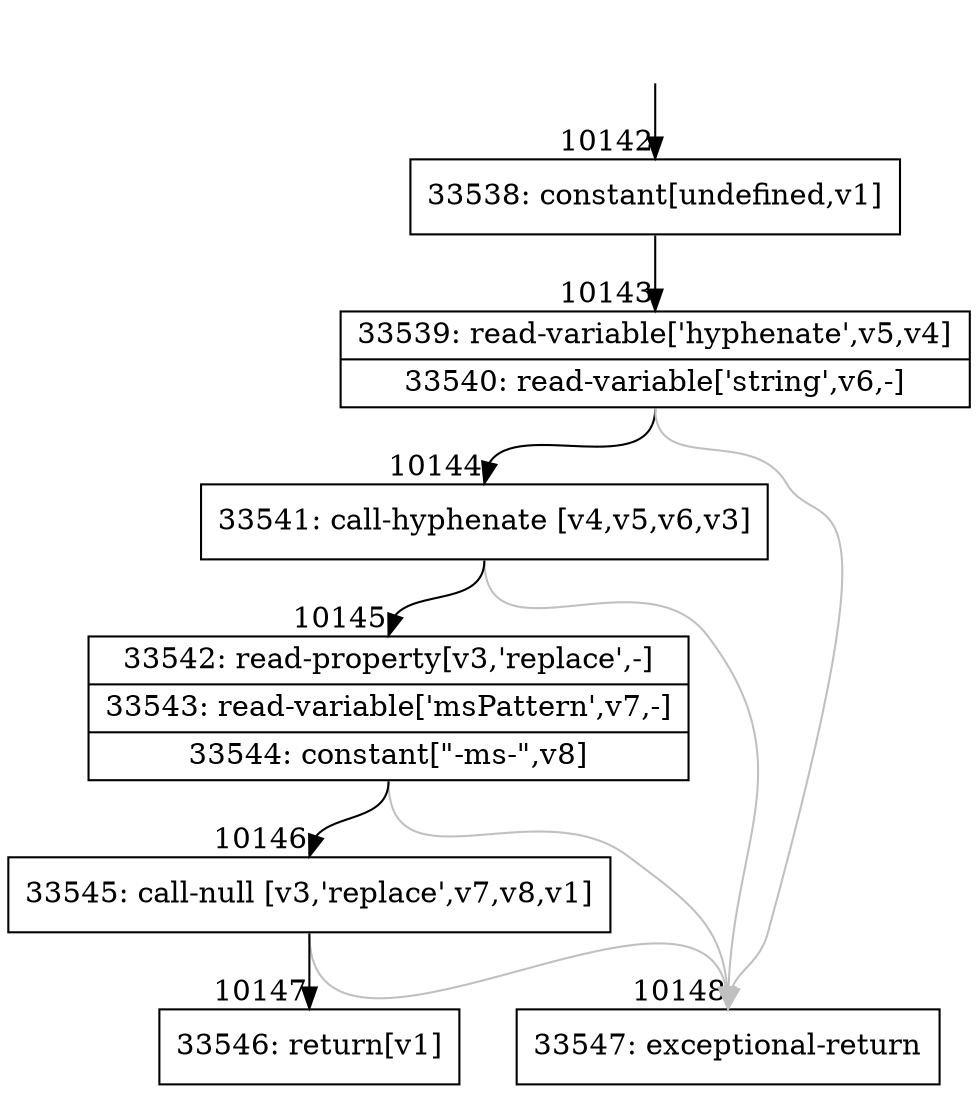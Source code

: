 digraph {
rankdir="TD"
BB_entry764[shape=none,label=""];
BB_entry764 -> BB10142 [tailport=s, headport=n, headlabel="    10142"]
BB10142 [shape=record label="{33538: constant[undefined,v1]}" ] 
BB10142 -> BB10143 [tailport=s, headport=n, headlabel="      10143"]
BB10143 [shape=record label="{33539: read-variable['hyphenate',v5,v4]|33540: read-variable['string',v6,-]}" ] 
BB10143 -> BB10144 [tailport=s, headport=n, headlabel="      10144"]
BB10143 -> BB10148 [tailport=s, headport=n, color=gray, headlabel="      10148"]
BB10144 [shape=record label="{33541: call-hyphenate [v4,v5,v6,v3]}" ] 
BB10144 -> BB10145 [tailport=s, headport=n, headlabel="      10145"]
BB10144 -> BB10148 [tailport=s, headport=n, color=gray]
BB10145 [shape=record label="{33542: read-property[v3,'replace',-]|33543: read-variable['msPattern',v7,-]|33544: constant[\"-ms-\",v8]}" ] 
BB10145 -> BB10146 [tailport=s, headport=n, headlabel="      10146"]
BB10145 -> BB10148 [tailport=s, headport=n, color=gray]
BB10146 [shape=record label="{33545: call-null [v3,'replace',v7,v8,v1]}" ] 
BB10146 -> BB10147 [tailport=s, headport=n, headlabel="      10147"]
BB10146 -> BB10148 [tailport=s, headport=n, color=gray]
BB10147 [shape=record label="{33546: return[v1]}" ] 
BB10148 [shape=record label="{33547: exceptional-return}" ] 
//#$~ 18249
}
